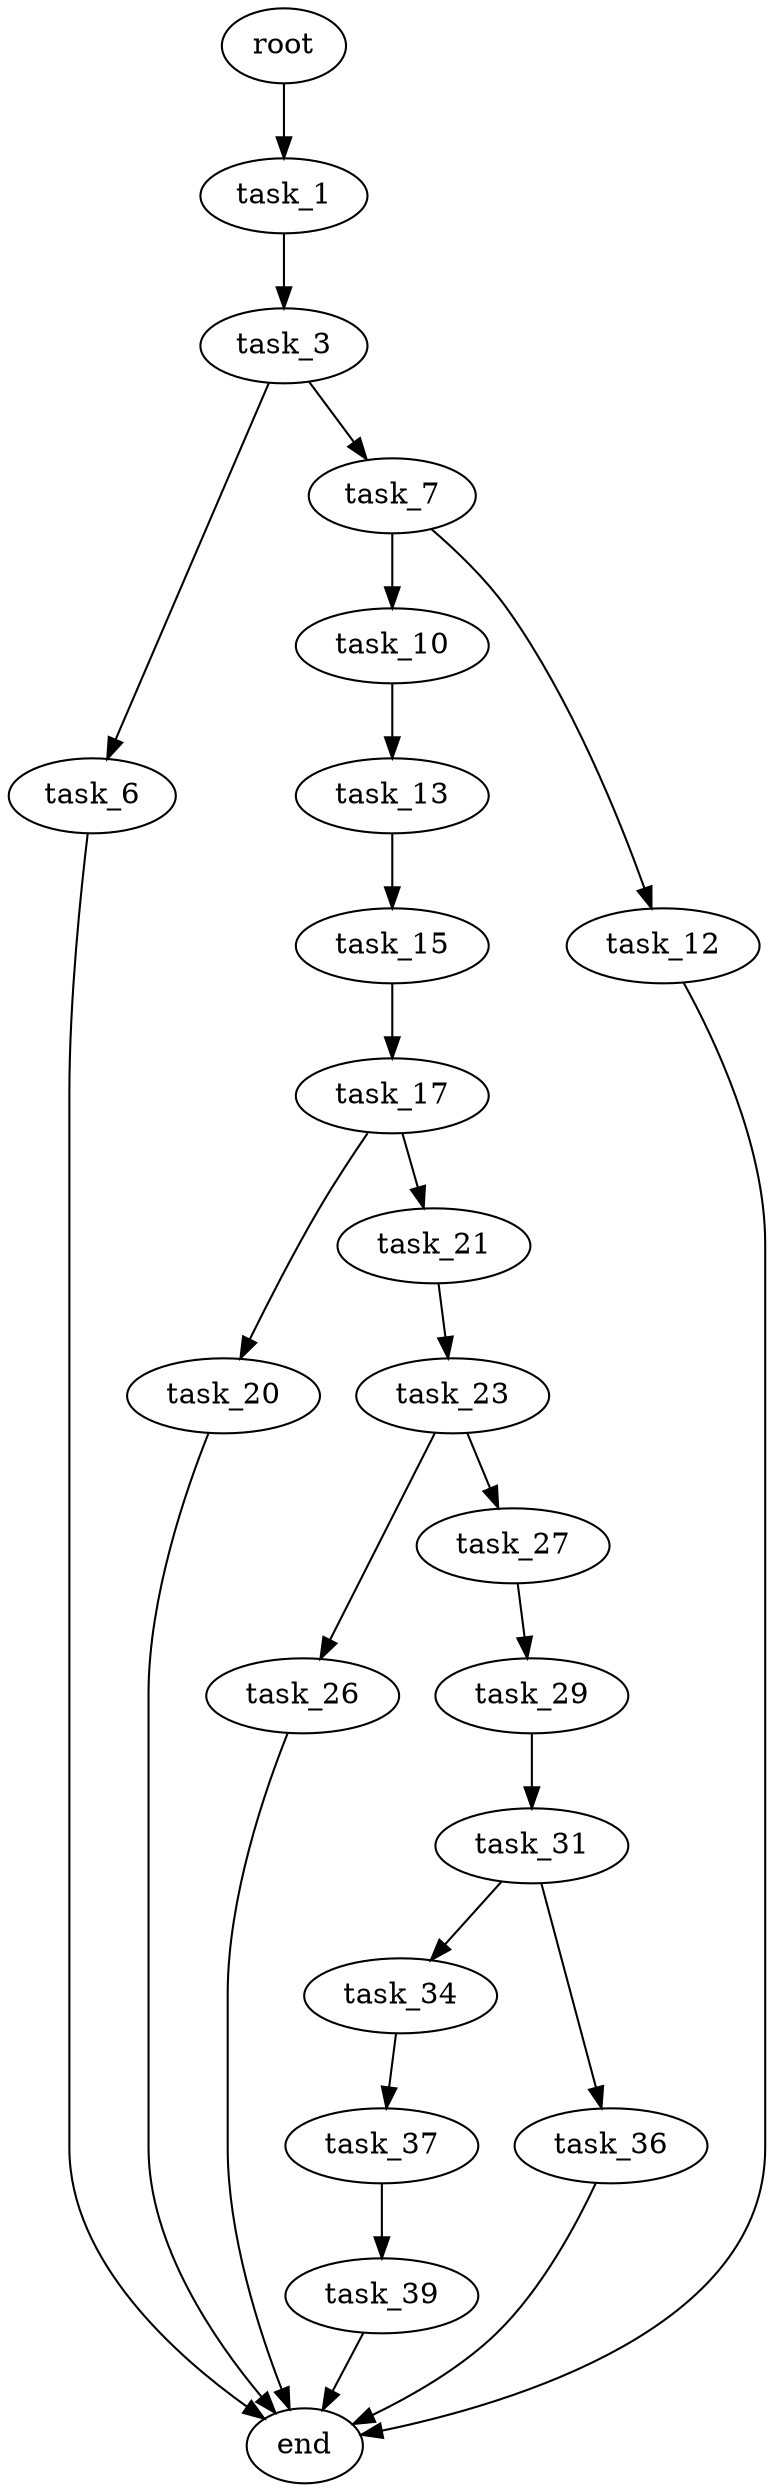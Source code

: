 digraph G {
  root [size="0.000000"];
  task_1 [size="463194622722.000000"];
  task_3 [size="12627768888.000000"];
  task_6 [size="782757789696.000000"];
  task_7 [size="8589934592.000000"];
  task_10 [size="4414301078.000000"];
  task_12 [size="10909914474.000000"];
  task_13 [size="25440119320.000000"];
  task_15 [size="7515956805.000000"];
  task_17 [size="1352904265141.000000"];
  task_20 [size="275669997174.000000"];
  task_21 [size="46353343161.000000"];
  task_23 [size="1178852800176.000000"];
  task_26 [size="4175036733.000000"];
  task_27 [size="6482152864.000000"];
  task_29 [size="346126641039.000000"];
  task_31 [size="1613790669.000000"];
  task_34 [size="782757789696.000000"];
  task_36 [size="782757789696.000000"];
  task_37 [size="14256497909.000000"];
  task_39 [size="2250477869.000000"];
  end [size="0.000000"];

  root -> task_1 [size="1.000000"];
  task_1 -> task_3 [size="838860800.000000"];
  task_3 -> task_6 [size="301989888.000000"];
  task_3 -> task_7 [size="301989888.000000"];
  task_6 -> end [size="1.000000"];
  task_7 -> task_10 [size="33554432.000000"];
  task_7 -> task_12 [size="33554432.000000"];
  task_10 -> task_13 [size="536870912.000000"];
  task_12 -> end [size="1.000000"];
  task_13 -> task_15 [size="33554432.000000"];
  task_15 -> task_17 [size="134217728.000000"];
  task_17 -> task_20 [size="838860800.000000"];
  task_17 -> task_21 [size="838860800.000000"];
  task_20 -> end [size="1.000000"];
  task_21 -> task_23 [size="33554432.000000"];
  task_23 -> task_26 [size="838860800.000000"];
  task_23 -> task_27 [size="838860800.000000"];
  task_26 -> end [size="1.000000"];
  task_27 -> task_29 [size="301989888.000000"];
  task_29 -> task_31 [size="301989888.000000"];
  task_31 -> task_34 [size="75497472.000000"];
  task_31 -> task_36 [size="75497472.000000"];
  task_34 -> task_37 [size="679477248.000000"];
  task_36 -> end [size="1.000000"];
  task_37 -> task_39 [size="75497472.000000"];
  task_39 -> end [size="1.000000"];
}

